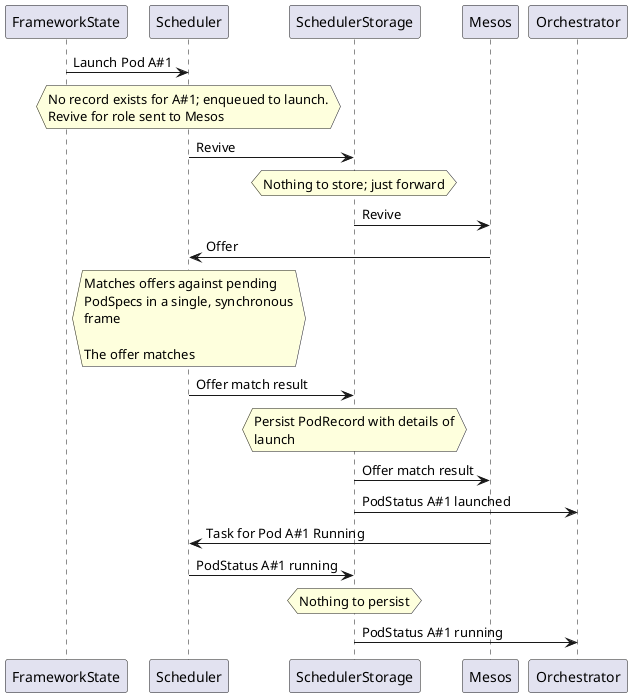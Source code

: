 @startuml
Participant FrameworkState
Participant Scheduler
Participant SchedulerStorage
Participant Mesos
Participant Orchestrator

FrameworkState -> Scheduler: Launch Pod A#1
hnote over Scheduler
  No record exists for A#1; enqueued to launch.
  Revive for role sent to Mesos
end hnote

Scheduler -> SchedulerStorage: Revive
hnote over SchedulerStorage
  Nothing to store; just forward
end hnote

SchedulerStorage -> Mesos: Revive

Mesos -> Scheduler: Offer
hnote over Scheduler
  Matches offers against pending
  PodSpecs in a single, synchronous
  frame

  The offer matches
end hnote

Scheduler -> SchedulerStorage: Offer match result
hnote over SchedulerStorage
  Persist PodRecord with details of
  launch
end hnote

SchedulerStorage -> Mesos: Offer match result
SchedulerStorage -> Orchestrator: PodStatus A#1 launched


Mesos -> Scheduler: Task for Pod A#1 Running
Scheduler -> SchedulerStorage: PodStatus A#1 running
hnote over SchedulerStorage
  Nothing to persist
end hnote
SchedulerStorage -> Orchestrator: PodStatus A#1 running
@enduml
